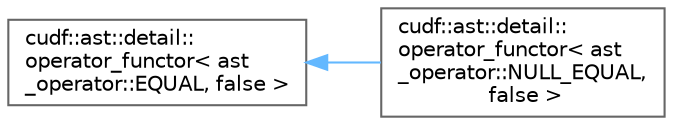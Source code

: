 digraph "类继承关系图"
{
 // LATEX_PDF_SIZE
  bgcolor="transparent";
  edge [fontname=Helvetica,fontsize=10,labelfontname=Helvetica,labelfontsize=10];
  node [fontname=Helvetica,fontsize=10,shape=box,height=0.2,width=0.4];
  rankdir="LR";
  Node0 [id="Node000000",label="cudf::ast::detail::\loperator_functor\< ast\l_operator::EQUAL, false \>",height=0.2,width=0.4,color="grey40", fillcolor="white", style="filled",URL="$structcudf_1_1ast_1_1detail_1_1operator__functor_3_01ast__operator_1_1_e_q_u_a_l_00_01false_01_4.html",tooltip=" "];
  Node0 -> Node1 [id="edge86_Node000000_Node000001",dir="back",color="steelblue1",style="solid",tooltip=" "];
  Node1 [id="Node000001",label="cudf::ast::detail::\loperator_functor\< ast\l_operator::NULL_EQUAL,\l false \>",height=0.2,width=0.4,color="grey40", fillcolor="white", style="filled",URL="$structcudf_1_1ast_1_1detail_1_1operator__functor_3_01ast__operator_1_1_n_u_l_l___e_q_u_a_l_00_01false_01_4.html",tooltip=" "];
}
